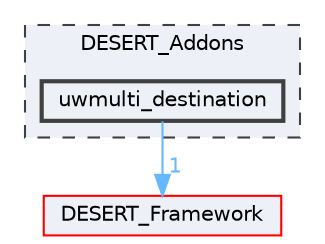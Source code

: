 digraph "uwmulti_destination"
{
 // LATEX_PDF_SIZE
  bgcolor="transparent";
  edge [fontname=Helvetica,fontsize=10,labelfontname=Helvetica,labelfontsize=10];
  node [fontname=Helvetica,fontsize=10,shape=box,height=0.2,width=0.4];
  compound=true
  subgraph clusterdir_08adb9e4b94062c0b7143ffffbc6188b {
    graph [ bgcolor="#edf0f7", pencolor="grey25", label="DESERT_Addons", fontname=Helvetica,fontsize=10 style="filled,dashed", URL="dir_08adb9e4b94062c0b7143ffffbc6188b.html",tooltip=""]
  dir_458a37c4a94356516f22125c4eaa9ffe [label="uwmulti_destination", fillcolor="#edf0f7", color="grey25", style="filled,bold", URL="dir_458a37c4a94356516f22125c4eaa9ffe.html",tooltip=""];
  }
  dir_f005ed4eaea92841740b83a4e0617b95 [label="DESERT_Framework", fillcolor="#edf0f7", color="red", style="filled", URL="dir_f005ed4eaea92841740b83a4e0617b95.html",tooltip=""];
  dir_458a37c4a94356516f22125c4eaa9ffe->dir_f005ed4eaea92841740b83a4e0617b95 [headlabel="1", labeldistance=1.5 headhref="dir_000068_000005.html" href="dir_000068_000005.html" color="steelblue1" fontcolor="steelblue1"];
}
